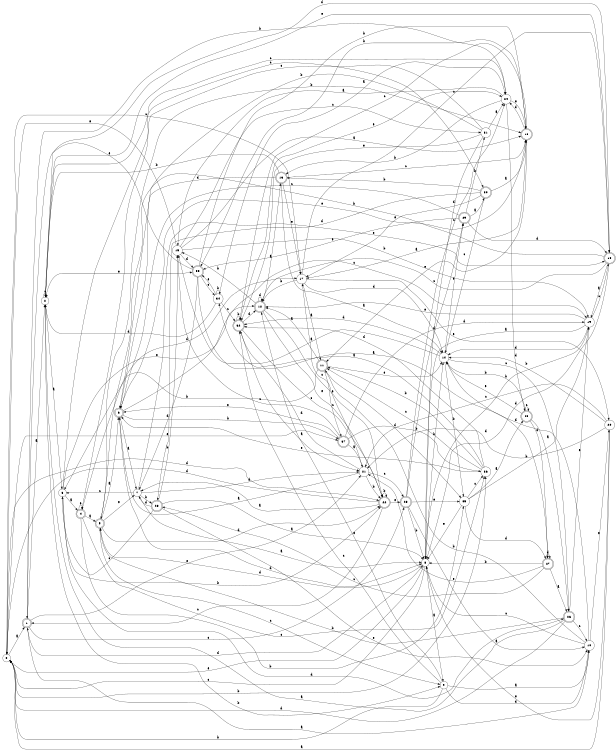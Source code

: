 digraph n31_8 {
__start0 [label="" shape="none"];

rankdir=LR;
size="8,5";

s0 [style="filled", color="black", fillcolor="white" shape="circle", label="0"];
s1 [style="rounded,filled", color="black", fillcolor="white" shape="doublecircle", label="1"];
s2 [style="filled", color="black", fillcolor="white" shape="circle", label="2"];
s3 [style="filled", color="black", fillcolor="white" shape="circle", label="3"];
s4 [style="rounded,filled", color="black", fillcolor="white" shape="doublecircle", label="4"];
s5 [style="rounded,filled", color="black", fillcolor="white" shape="doublecircle", label="5"];
s6 [style="rounded,filled", color="black", fillcolor="white" shape="doublecircle", label="6"];
s7 [style="filled", color="black", fillcolor="white" shape="circle", label="7"];
s8 [style="filled", color="black", fillcolor="white" shape="circle", label="8"];
s9 [style="filled", color="black", fillcolor="white" shape="circle", label="9"];
s10 [style="filled", color="black", fillcolor="white" shape="circle", label="10"];
s11 [style="rounded,filled", color="black", fillcolor="white" shape="doublecircle", label="11"];
s12 [style="rounded,filled", color="black", fillcolor="white" shape="doublecircle", label="12"];
s13 [style="rounded,filled", color="black", fillcolor="white" shape="doublecircle", label="13"];
s14 [style="filled", color="black", fillcolor="white" shape="circle", label="14"];
s15 [style="filled", color="black", fillcolor="white" shape="circle", label="15"];
s16 [style="rounded,filled", color="black", fillcolor="white" shape="doublecircle", label="16"];
s17 [style="filled", color="black", fillcolor="white" shape="circle", label="17"];
s18 [style="rounded,filled", color="black", fillcolor="white" shape="doublecircle", label="18"];
s19 [style="filled", color="black", fillcolor="white" shape="circle", label="19"];
s20 [style="filled", color="black", fillcolor="white" shape="circle", label="20"];
s21 [style="filled", color="black", fillcolor="white" shape="circle", label="21"];
s22 [style="rounded,filled", color="black", fillcolor="white" shape="doublecircle", label="22"];
s23 [style="rounded,filled", color="black", fillcolor="white" shape="doublecircle", label="23"];
s24 [style="filled", color="black", fillcolor="white" shape="circle", label="24"];
s25 [style="rounded,filled", color="black", fillcolor="white" shape="doublecircle", label="25"];
s26 [style="rounded,filled", color="black", fillcolor="white" shape="doublecircle", label="26"];
s27 [style="rounded,filled", color="black", fillcolor="white" shape="doublecircle", label="27"];
s28 [style="rounded,filled", color="black", fillcolor="white" shape="doublecircle", label="28"];
s29 [style="rounded,filled", color="black", fillcolor="white" shape="doublecircle", label="29"];
s30 [style="rounded,filled", color="black", fillcolor="white" shape="doublecircle", label="30"];
s31 [style="filled", color="black", fillcolor="white" shape="circle", label="31"];
s32 [style="rounded,filled", color="black", fillcolor="white" shape="doublecircle", label="32"];
s33 [style="rounded,filled", color="black", fillcolor="white" shape="doublecircle", label="33"];
s34 [style="filled", color="black", fillcolor="white" shape="circle", label="34"];
s35 [style="filled", color="black", fillcolor="white" shape="circle", label="35"];
s36 [style="filled", color="black", fillcolor="white" shape="circle", label="36"];
s37 [style="rounded,filled", color="black", fillcolor="white" shape="doublecircle", label="37"];
s0 -> s1 [label="a"];
s0 -> s36 [label="b"];
s0 -> s17 [label="c"];
s0 -> s22 [label="d"];
s0 -> s37 [label="e"];
s1 -> s2 [label="a"];
s1 -> s24 [label="b"];
s1 -> s23 [label="c"];
s1 -> s8 [label="d"];
s1 -> s21 [label="e"];
s2 -> s3 [label="a"];
s2 -> s9 [label="b"];
s2 -> s2 [label="c"];
s2 -> s18 [label="d"];
s2 -> s33 [label="e"];
s3 -> s4 [label="a"];
s3 -> s22 [label="b"];
s3 -> s30 [label="c"];
s3 -> s26 [label="d"];
s3 -> s12 [label="e"];
s4 -> s5 [label="a"];
s4 -> s35 [label="b"];
s4 -> s36 [label="c"];
s4 -> s17 [label="d"];
s4 -> s4 [label="e"];
s5 -> s6 [label="a"];
s5 -> s16 [label="b"];
s5 -> s9 [label="c"];
s5 -> s22 [label="d"];
s5 -> s7 [label="e"];
s6 -> s7 [label="a"];
s6 -> s37 [label="b"];
s6 -> s19 [label="c"];
s6 -> s8 [label="d"];
s6 -> s16 [label="e"];
s7 -> s8 [label="a"];
s7 -> s28 [label="b"];
s7 -> s3 [label="c"];
s7 -> s21 [label="d"];
s7 -> s18 [label="e"];
s8 -> s9 [label="a"];
s8 -> s14 [label="b"];
s8 -> s0 [label="c"];
s8 -> s5 [label="d"];
s8 -> s0 [label="e"];
s9 -> s10 [label="a"];
s9 -> s0 [label="b"];
s9 -> s32 [label="c"];
s9 -> s10 [label="d"];
s9 -> s12 [label="e"];
s10 -> s1 [label="a"];
s10 -> s11 [label="b"];
s10 -> s8 [label="c"];
s10 -> s14 [label="d"];
s10 -> s20 [label="e"];
s11 -> s12 [label="a"];
s11 -> s3 [label="b"];
s11 -> s37 [label="c"];
s11 -> s35 [label="d"];
s11 -> s14 [label="e"];
s12 -> s13 [label="a"];
s12 -> s15 [label="b"];
s12 -> s22 [label="c"];
s12 -> s12 [label="d"];
s12 -> s22 [label="e"];
s13 -> s14 [label="a"];
s13 -> s2 [label="b"];
s13 -> s16 [label="c"];
s13 -> s6 [label="d"];
s13 -> s17 [label="e"];
s14 -> s15 [label="a"];
s14 -> s35 [label="b"];
s14 -> s26 [label="c"];
s14 -> s32 [label="d"];
s14 -> s29 [label="e"];
s15 -> s16 [label="a"];
s15 -> s19 [label="b"];
s15 -> s31 [label="c"];
s15 -> s33 [label="d"];
s15 -> s0 [label="e"];
s16 -> s17 [label="a"];
s16 -> s33 [label="b"];
s16 -> s32 [label="c"];
s16 -> s24 [label="d"];
s16 -> s11 [label="e"];
s17 -> s11 [label="a"];
s17 -> s12 [label="b"];
s17 -> s18 [label="c"];
s17 -> s14 [label="d"];
s17 -> s20 [label="e"];
s18 -> s19 [label="a"];
s18 -> s5 [label="b"];
s18 -> s12 [label="c"];
s18 -> s8 [label="d"];
s18 -> s2 [label="e"];
s19 -> s8 [label="a"];
s19 -> s8 [label="b"];
s19 -> s18 [label="c"];
s19 -> s14 [label="d"];
s19 -> s12 [label="e"];
s20 -> s0 [label="a"];
s20 -> s14 [label="b"];
s20 -> s21 [label="c"];
s20 -> s21 [label="d"];
s20 -> s8 [label="e"];
s21 -> s6 [label="a"];
s21 -> s22 [label="b"];
s21 -> s23 [label="c"];
s21 -> s32 [label="d"];
s21 -> s17 [label="e"];
s22 -> s7 [label="a"];
s22 -> s22 [label="b"];
s22 -> s1 [label="c"];
s22 -> s0 [label="d"];
s22 -> s23 [label="e"];
s23 -> s10 [label="a"];
s23 -> s8 [label="b"];
s23 -> s24 [label="c"];
s23 -> s29 [label="d"];
s23 -> s35 [label="e"];
s24 -> s15 [label="a"];
s24 -> s13 [label="b"];
s24 -> s2 [label="c"];
s24 -> s25 [label="d"];
s24 -> s16 [label="e"];
s25 -> s26 [label="a"];
s25 -> s14 [label="b"];
s25 -> s25 [label="c"];
s25 -> s27 [label="d"];
s25 -> s14 [label="e"];
s26 -> s2 [label="a"];
s26 -> s5 [label="b"];
s26 -> s10 [label="c"];
s26 -> s0 [label="d"];
s26 -> s19 [label="e"];
s27 -> s26 [label="a"];
s27 -> s8 [label="b"];
s27 -> s28 [label="c"];
s27 -> s27 [label="d"];
s27 -> s21 [label="e"];
s28 -> s8 [label="a"];
s28 -> s15 [label="b"];
s28 -> s3 [label="c"];
s28 -> s7 [label="d"];
s28 -> s10 [label="e"];
s29 -> s30 [label="a"];
s29 -> s31 [label="b"];
s29 -> s6 [label="c"];
s29 -> s18 [label="d"];
s29 -> s33 [label="e"];
s30 -> s16 [label="a"];
s30 -> s13 [label="b"];
s30 -> s14 [label="c"];
s30 -> s28 [label="d"];
s30 -> s17 [label="e"];
s31 -> s24 [label="a"];
s31 -> s6 [label="b"];
s31 -> s4 [label="c"];
s31 -> s8 [label="d"];
s31 -> s32 [label="e"];
s32 -> s21 [label="a"];
s32 -> s32 [label="b"];
s32 -> s22 [label="c"];
s32 -> s12 [label="d"];
s32 -> s24 [label="e"];
s33 -> s27 [label="a"];
s33 -> s16 [label="b"];
s33 -> s34 [label="c"];
s33 -> s7 [label="d"];
s33 -> s1 [label="e"];
s34 -> s24 [label="a"];
s34 -> s34 [label="b"];
s34 -> s32 [label="c"];
s34 -> s2 [label="d"];
s34 -> s33 [label="e"];
s35 -> s25 [label="a"];
s35 -> s19 [label="b"];
s35 -> s36 [label="c"];
s35 -> s27 [label="d"];
s35 -> s8 [label="e"];
s36 -> s34 [label="a"];
s36 -> s11 [label="b"];
s36 -> s11 [label="c"];
s36 -> s32 [label="d"];
s36 -> s6 [label="e"];
s37 -> s21 [label="a"];
s37 -> s36 [label="b"];
s37 -> s15 [label="c"];
s37 -> s19 [label="d"];
s37 -> s6 [label="e"];

}